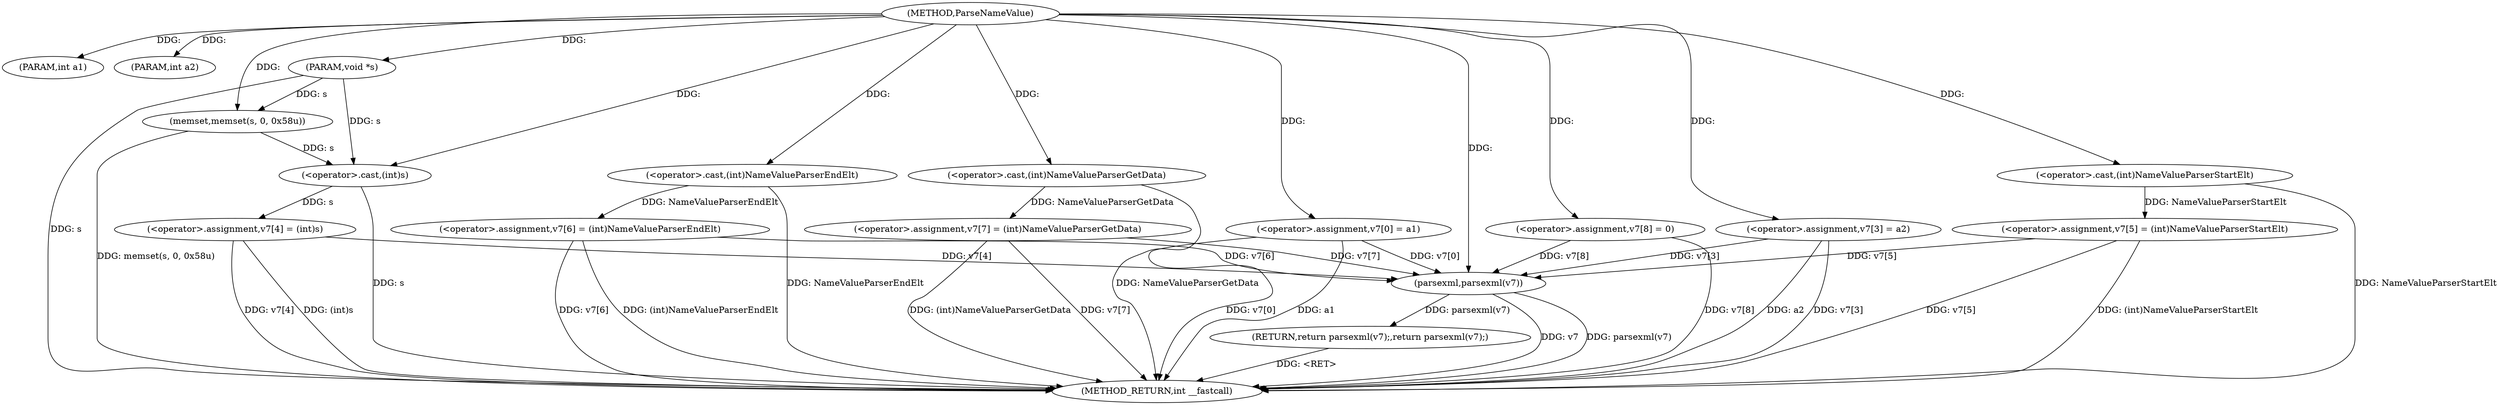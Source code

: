 digraph ParseNameValue {  
"1000102" [label = "(METHOD,ParseNameValue)" ]
"1000158" [label = "(METHOD_RETURN,int __fastcall)" ]
"1000103" [label = "(PARAM,int a1)" ]
"1000104" [label = "(PARAM,int a2)" ]
"1000105" [label = "(PARAM,void *s)" ]
"1000108" [label = "(memset,memset(s, 0, 0x58u))" ]
"1000112" [label = "(<operator>.assignment,v7[6] = (int)NameValueParserEndElt)" ]
"1000116" [label = "(<operator>.cast,(int)NameValueParserEndElt)" ]
"1000119" [label = "(<operator>.assignment,v7[7] = (int)NameValueParserGetData)" ]
"1000123" [label = "(<operator>.cast,(int)NameValueParserGetData)" ]
"1000126" [label = "(<operator>.assignment,v7[0] = a1)" ]
"1000131" [label = "(<operator>.assignment,v7[3] = a2)" ]
"1000136" [label = "(<operator>.assignment,v7[4] = (int)s)" ]
"1000140" [label = "(<operator>.cast,(int)s)" ]
"1000143" [label = "(<operator>.assignment,v7[8] = 0)" ]
"1000148" [label = "(<operator>.assignment,v7[5] = (int)NameValueParserStartElt)" ]
"1000152" [label = "(<operator>.cast,(int)NameValueParserStartElt)" ]
"1000155" [label = "(RETURN,return parsexml(v7);,return parsexml(v7);)" ]
"1000156" [label = "(parsexml,parsexml(v7))" ]
  "1000112" -> "1000158"  [ label = "DDG: v7[6]"] 
  "1000156" -> "1000158"  [ label = "DDG: v7"] 
  "1000148" -> "1000158"  [ label = "DDG: (int)NameValueParserStartElt"] 
  "1000148" -> "1000158"  [ label = "DDG: v7[5]"] 
  "1000112" -> "1000158"  [ label = "DDG: (int)NameValueParserEndElt"] 
  "1000156" -> "1000158"  [ label = "DDG: parsexml(v7)"] 
  "1000136" -> "1000158"  [ label = "DDG: (int)s"] 
  "1000143" -> "1000158"  [ label = "DDG: v7[8]"] 
  "1000126" -> "1000158"  [ label = "DDG: v7[0]"] 
  "1000119" -> "1000158"  [ label = "DDG: v7[7]"] 
  "1000116" -> "1000158"  [ label = "DDG: NameValueParserEndElt"] 
  "1000140" -> "1000158"  [ label = "DDG: s"] 
  "1000105" -> "1000158"  [ label = "DDG: s"] 
  "1000136" -> "1000158"  [ label = "DDG: v7[4]"] 
  "1000126" -> "1000158"  [ label = "DDG: a1"] 
  "1000131" -> "1000158"  [ label = "DDG: a2"] 
  "1000123" -> "1000158"  [ label = "DDG: NameValueParserGetData"] 
  "1000152" -> "1000158"  [ label = "DDG: NameValueParserStartElt"] 
  "1000119" -> "1000158"  [ label = "DDG: (int)NameValueParserGetData"] 
  "1000108" -> "1000158"  [ label = "DDG: memset(s, 0, 0x58u)"] 
  "1000131" -> "1000158"  [ label = "DDG: v7[3]"] 
  "1000155" -> "1000158"  [ label = "DDG: <RET>"] 
  "1000102" -> "1000103"  [ label = "DDG: "] 
  "1000102" -> "1000104"  [ label = "DDG: "] 
  "1000102" -> "1000105"  [ label = "DDG: "] 
  "1000105" -> "1000108"  [ label = "DDG: s"] 
  "1000102" -> "1000108"  [ label = "DDG: "] 
  "1000116" -> "1000112"  [ label = "DDG: NameValueParserEndElt"] 
  "1000102" -> "1000116"  [ label = "DDG: "] 
  "1000123" -> "1000119"  [ label = "DDG: NameValueParserGetData"] 
  "1000102" -> "1000123"  [ label = "DDG: "] 
  "1000102" -> "1000126"  [ label = "DDG: "] 
  "1000102" -> "1000131"  [ label = "DDG: "] 
  "1000140" -> "1000136"  [ label = "DDG: s"] 
  "1000108" -> "1000140"  [ label = "DDG: s"] 
  "1000105" -> "1000140"  [ label = "DDG: s"] 
  "1000102" -> "1000140"  [ label = "DDG: "] 
  "1000102" -> "1000143"  [ label = "DDG: "] 
  "1000152" -> "1000148"  [ label = "DDG: NameValueParserStartElt"] 
  "1000102" -> "1000152"  [ label = "DDG: "] 
  "1000156" -> "1000155"  [ label = "DDG: parsexml(v7)"] 
  "1000143" -> "1000156"  [ label = "DDG: v7[8]"] 
  "1000112" -> "1000156"  [ label = "DDG: v7[6]"] 
  "1000136" -> "1000156"  [ label = "DDG: v7[4]"] 
  "1000148" -> "1000156"  [ label = "DDG: v7[5]"] 
  "1000131" -> "1000156"  [ label = "DDG: v7[3]"] 
  "1000126" -> "1000156"  [ label = "DDG: v7[0]"] 
  "1000119" -> "1000156"  [ label = "DDG: v7[7]"] 
  "1000102" -> "1000156"  [ label = "DDG: "] 
}
